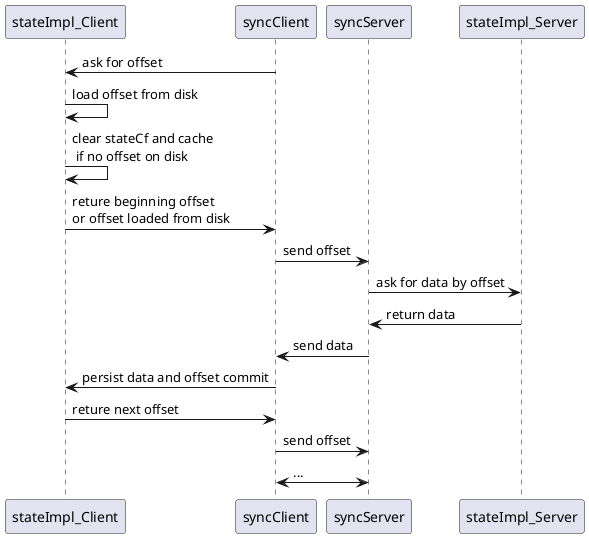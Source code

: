 @startuml


participant stateImpl_Client
participant syncClient
participant syncServer
participant stateImpl_Server



syncClient -> stateImpl_Client: ask for offset
stateImpl_Client -> stateImpl_Client: load offset from disk
stateImpl_Client -> stateImpl_Client: clear stateCf and cache\n if no offset on disk
syncClient <- stateImpl_Client: reture beginning offset \nor offset loaded from disk


syncClient -> syncServer: send offset
syncServer -> stateImpl_Server: ask for data by offset
syncServer <- stateImpl_Server: return data
syncClient <- syncServer: send data
syncClient -> stateImpl_Client: persist data and offset commit
syncClient <- stateImpl_Client: reture next offset

syncClient -> syncServer: send offset
syncClient <-> syncServer: ...


@enduml
